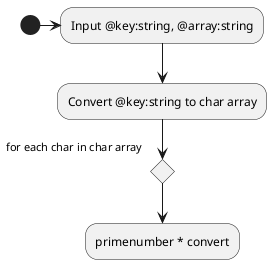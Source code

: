 @startuml
(*) -> "Input @key:string, @array:string"
--> "Convert @key:string to char array"
--> if "for each char in char array" then
--> primenumber * convert 
@enduml

